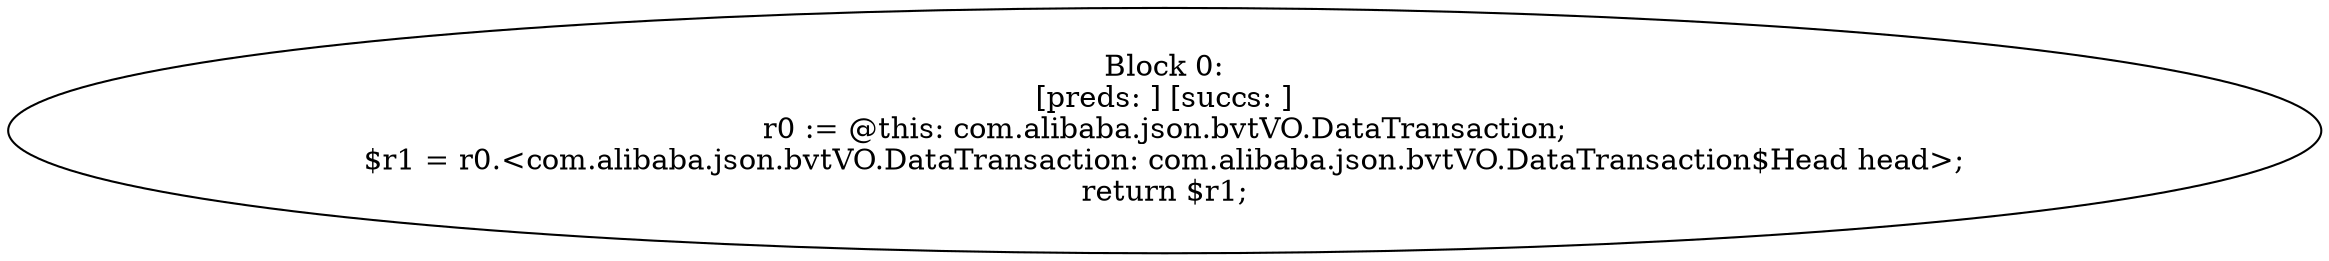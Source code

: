 digraph "unitGraph" {
    "Block 0:
[preds: ] [succs: ]
r0 := @this: com.alibaba.json.bvtVO.DataTransaction;
$r1 = r0.<com.alibaba.json.bvtVO.DataTransaction: com.alibaba.json.bvtVO.DataTransaction$Head head>;
return $r1;
"
}
